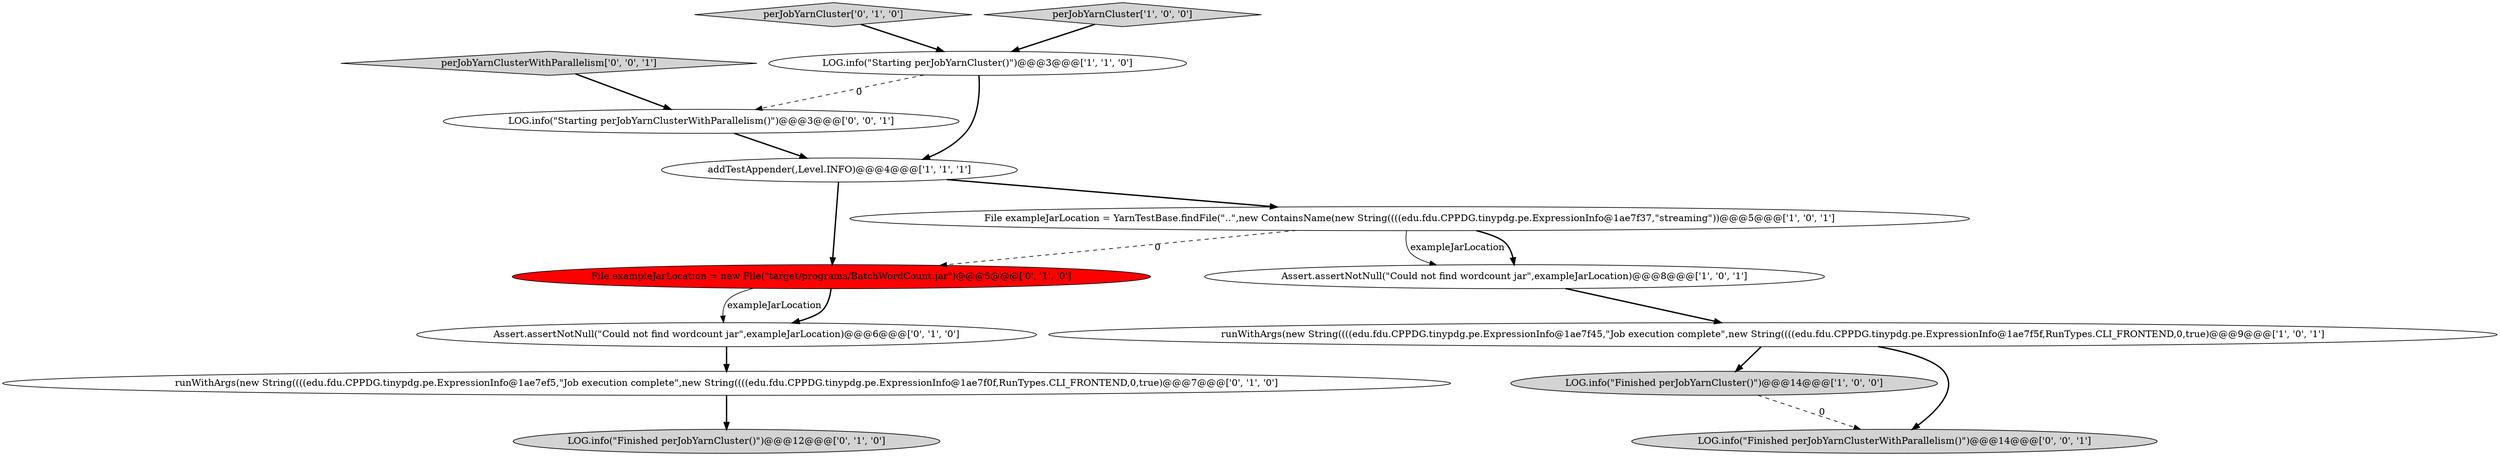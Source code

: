 digraph {
1 [style = filled, label = "LOG.info(\"Starting perJobYarnCluster()\")@@@3@@@['1', '1', '0']", fillcolor = white, shape = ellipse image = "AAA0AAABBB1BBB"];
9 [style = filled, label = "runWithArgs(new String((((edu.fdu.CPPDG.tinypdg.pe.ExpressionInfo@1ae7ef5,\"Job execution complete\",new String((((edu.fdu.CPPDG.tinypdg.pe.ExpressionInfo@1ae7f0f,RunTypes.CLI_FRONTEND,0,true)@@@7@@@['0', '1', '0']", fillcolor = white, shape = ellipse image = "AAA0AAABBB2BBB"];
10 [style = filled, label = "File exampleJarLocation = new File(\"target/programs/BatchWordCount.jar\")@@@5@@@['0', '1', '0']", fillcolor = red, shape = ellipse image = "AAA1AAABBB2BBB"];
7 [style = filled, label = "LOG.info(\"Finished perJobYarnCluster()\")@@@12@@@['0', '1', '0']", fillcolor = lightgray, shape = ellipse image = "AAA0AAABBB2BBB"];
4 [style = filled, label = "LOG.info(\"Finished perJobYarnCluster()\")@@@14@@@['1', '0', '0']", fillcolor = lightgray, shape = ellipse image = "AAA0AAABBB1BBB"];
5 [style = filled, label = "addTestAppender(,Level.INFO)@@@4@@@['1', '1', '1']", fillcolor = white, shape = ellipse image = "AAA0AAABBB1BBB"];
6 [style = filled, label = "File exampleJarLocation = YarnTestBase.findFile(\"..\",new ContainsName(new String((((edu.fdu.CPPDG.tinypdg.pe.ExpressionInfo@1ae7f37,\"streaming\"))@@@5@@@['1', '0', '1']", fillcolor = white, shape = ellipse image = "AAA0AAABBB1BBB"];
12 [style = filled, label = "perJobYarnClusterWithParallelism['0', '0', '1']", fillcolor = lightgray, shape = diamond image = "AAA0AAABBB3BBB"];
14 [style = filled, label = "LOG.info(\"Finished perJobYarnClusterWithParallelism()\")@@@14@@@['0', '0', '1']", fillcolor = lightgray, shape = ellipse image = "AAA0AAABBB3BBB"];
8 [style = filled, label = "Assert.assertNotNull(\"Could not find wordcount jar\",exampleJarLocation)@@@6@@@['0', '1', '0']", fillcolor = white, shape = ellipse image = "AAA0AAABBB2BBB"];
3 [style = filled, label = "runWithArgs(new String((((edu.fdu.CPPDG.tinypdg.pe.ExpressionInfo@1ae7f45,\"Job execution complete\",new String((((edu.fdu.CPPDG.tinypdg.pe.ExpressionInfo@1ae7f5f,RunTypes.CLI_FRONTEND,0,true)@@@9@@@['1', '0', '1']", fillcolor = white, shape = ellipse image = "AAA0AAABBB1BBB"];
2 [style = filled, label = "Assert.assertNotNull(\"Could not find wordcount jar\",exampleJarLocation)@@@8@@@['1', '0', '1']", fillcolor = white, shape = ellipse image = "AAA0AAABBB1BBB"];
13 [style = filled, label = "LOG.info(\"Starting perJobYarnClusterWithParallelism()\")@@@3@@@['0', '0', '1']", fillcolor = white, shape = ellipse image = "AAA0AAABBB3BBB"];
11 [style = filled, label = "perJobYarnCluster['0', '1', '0']", fillcolor = lightgray, shape = diamond image = "AAA0AAABBB2BBB"];
0 [style = filled, label = "perJobYarnCluster['1', '0', '0']", fillcolor = lightgray, shape = diamond image = "AAA0AAABBB1BBB"];
1->5 [style = bold, label=""];
10->8 [style = solid, label="exampleJarLocation"];
5->10 [style = bold, label=""];
12->13 [style = bold, label=""];
6->10 [style = dashed, label="0"];
4->14 [style = dashed, label="0"];
1->13 [style = dashed, label="0"];
5->6 [style = bold, label=""];
10->8 [style = bold, label=""];
9->7 [style = bold, label=""];
11->1 [style = bold, label=""];
3->4 [style = bold, label=""];
0->1 [style = bold, label=""];
6->2 [style = solid, label="exampleJarLocation"];
2->3 [style = bold, label=""];
3->14 [style = bold, label=""];
8->9 [style = bold, label=""];
6->2 [style = bold, label=""];
13->5 [style = bold, label=""];
}
